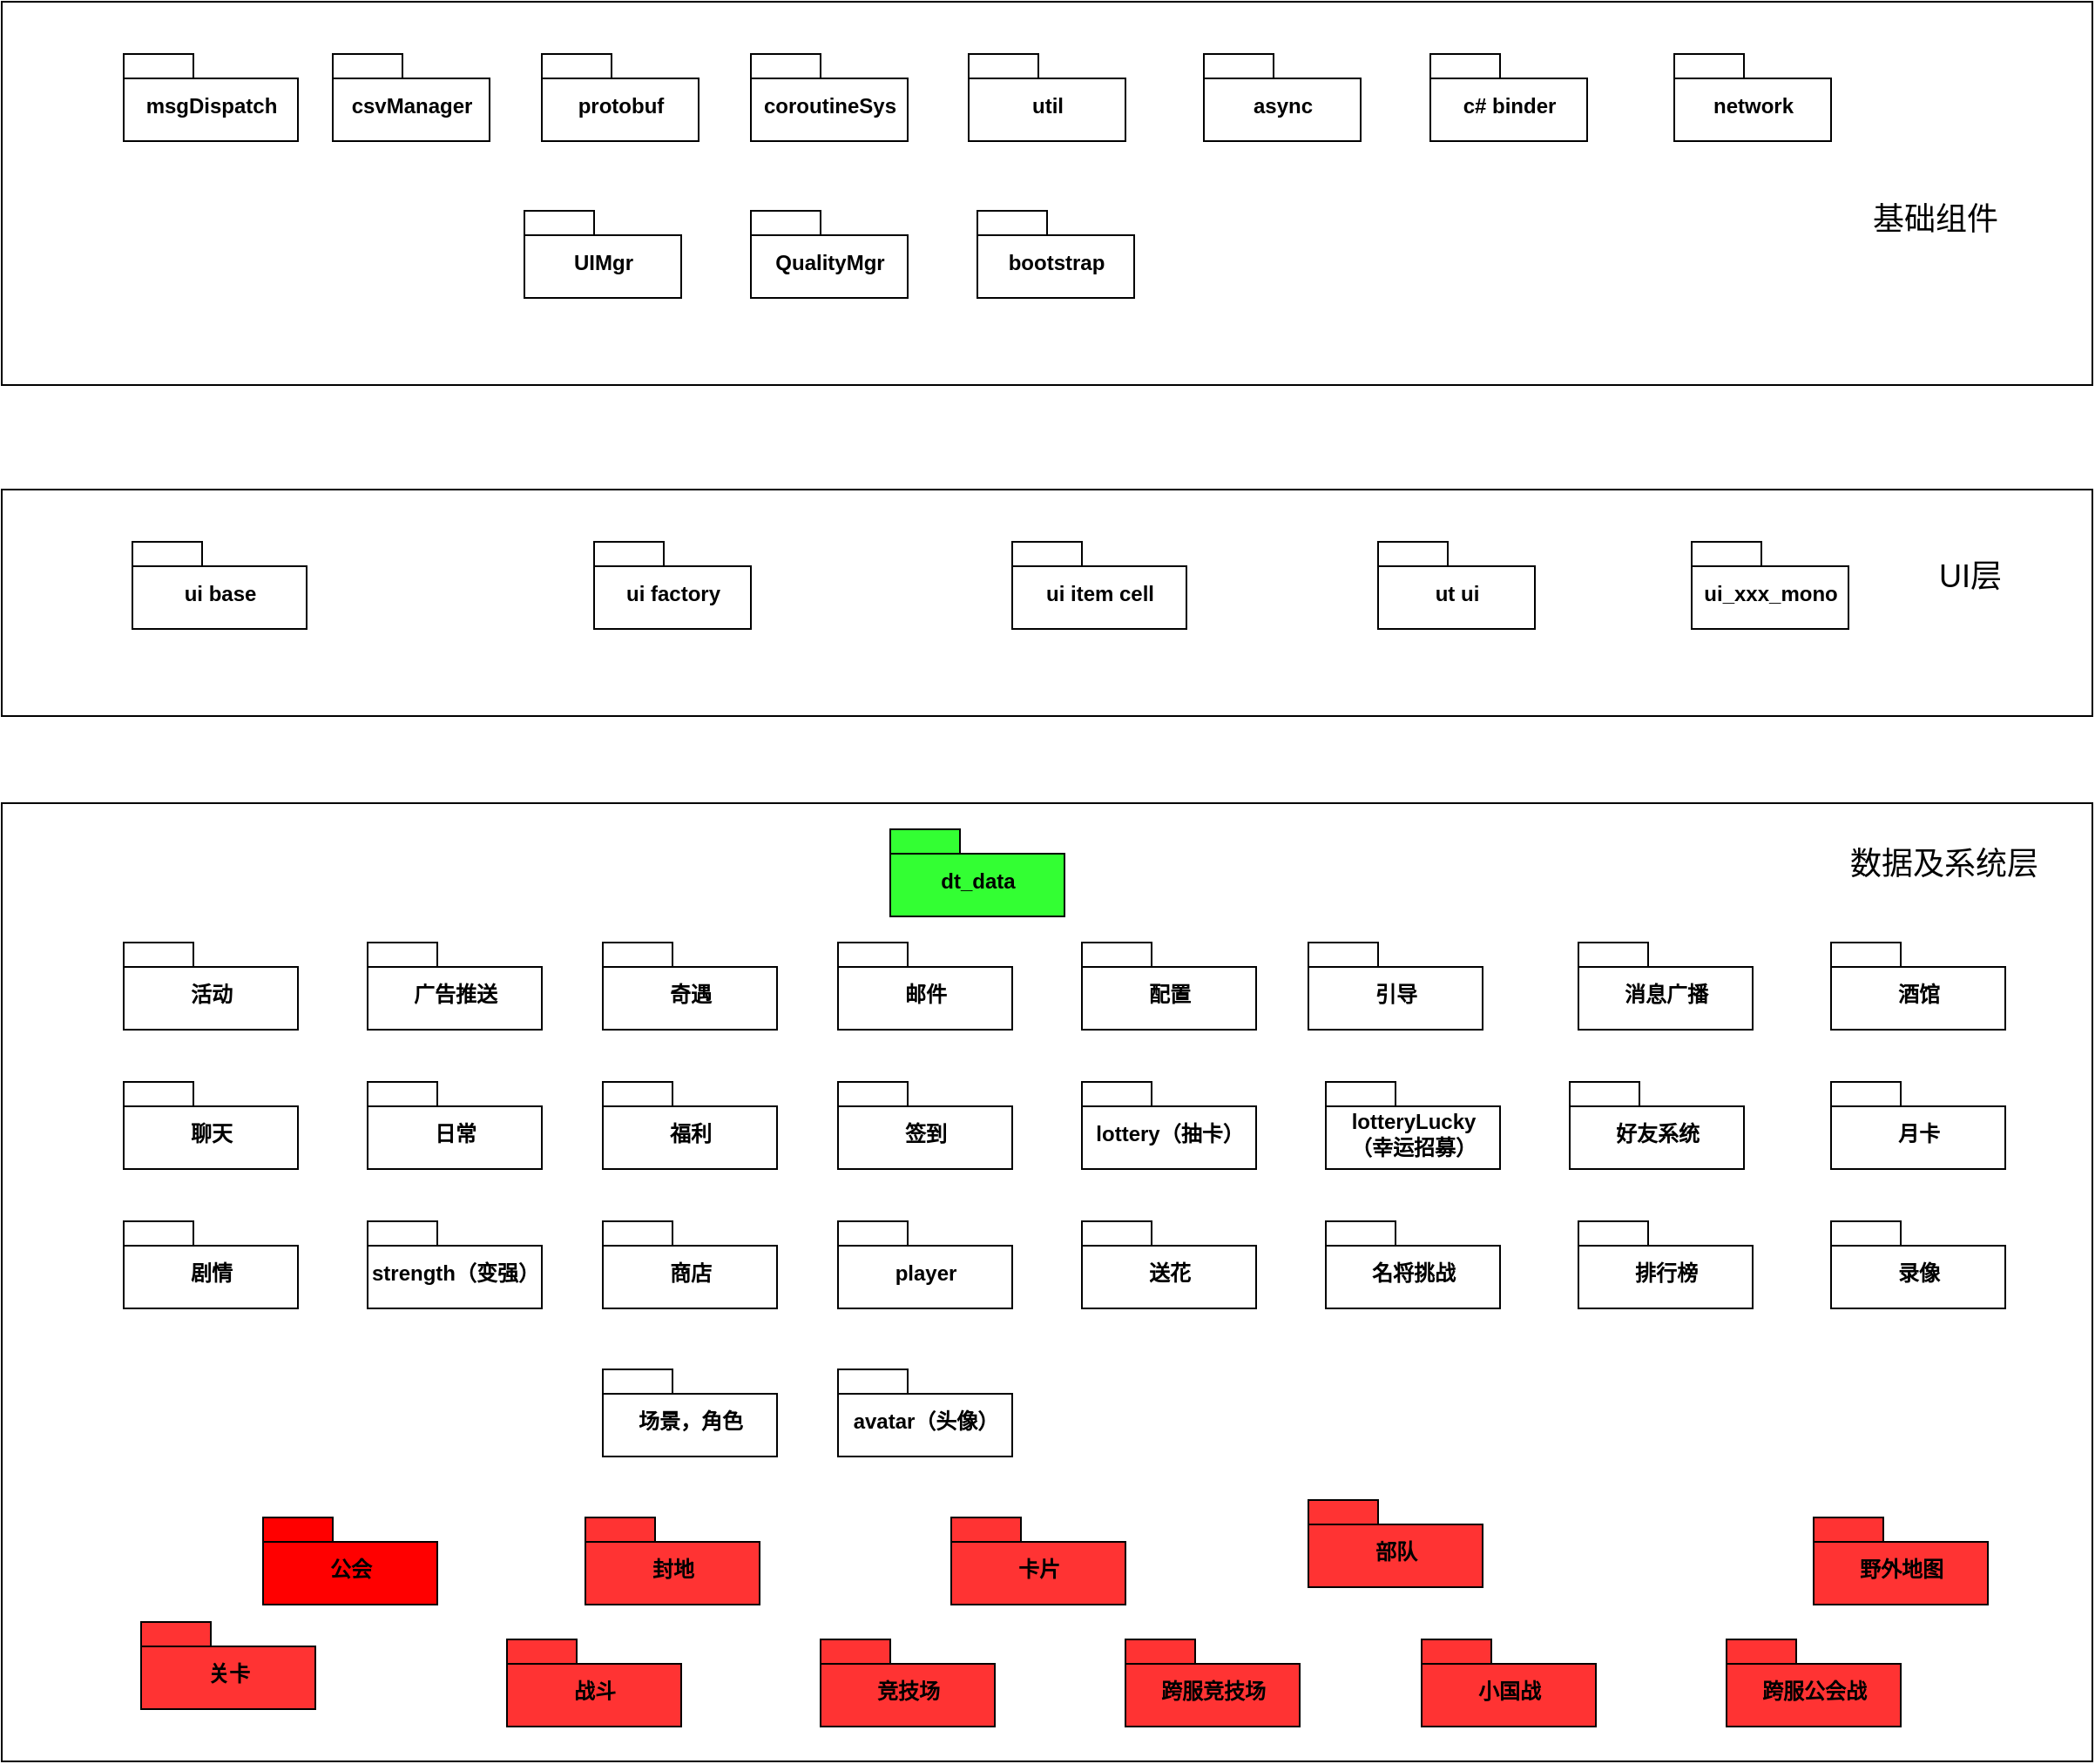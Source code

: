 <mxfile version="10.6.9" type="github"><diagram id="sm2qS4YOltwAFcUv_LiI" name="Page-1"><mxGraphModel dx="1394" dy="796" grid="1" gridSize="10" guides="1" tooltips="1" connect="1" arrows="1" fold="1" page="1" pageScale="1" pageWidth="1100" pageHeight="850" math="0" shadow="0"><root><mxCell id="0"/><mxCell id="1" parent="0"/><mxCell id="aeJJBFS_MYMTeNOkO-Ge-1" value="" style="rounded=0;whiteSpace=wrap;html=1;" parent="1" vertex="1"><mxGeometry x="20" y="20" width="1200" height="220" as="geometry"/></mxCell><mxCell id="aeJJBFS_MYMTeNOkO-Ge-2" value="msgDispatch" style="shape=folder;fontStyle=1;spacingTop=10;tabWidth=40;tabHeight=14;tabPosition=left;html=1;" parent="1" vertex="1"><mxGeometry x="90" y="50" width="100" height="50" as="geometry"/></mxCell><mxCell id="aeJJBFS_MYMTeNOkO-Ge-3" value="csvManager" style="shape=folder;fontStyle=1;spacingTop=10;tabWidth=40;tabHeight=14;tabPosition=left;html=1;" parent="1" vertex="1"><mxGeometry x="210" y="50" width="90" height="50" as="geometry"/></mxCell><mxCell id="aeJJBFS_MYMTeNOkO-Ge-4" value="protobuf" style="shape=folder;fontStyle=1;spacingTop=10;tabWidth=40;tabHeight=14;tabPosition=left;html=1;" parent="1" vertex="1"><mxGeometry x="330" y="50" width="90" height="50" as="geometry"/></mxCell><mxCell id="aeJJBFS_MYMTeNOkO-Ge-5" value="bootstrap" style="shape=folder;fontStyle=1;spacingTop=10;tabWidth=40;tabHeight=14;tabPosition=left;html=1;" parent="1" vertex="1"><mxGeometry x="580" y="140" width="90" height="50" as="geometry"/></mxCell><mxCell id="aeJJBFS_MYMTeNOkO-Ge-6" value="coroutineSys" style="shape=folder;fontStyle=1;spacingTop=10;tabWidth=40;tabHeight=14;tabPosition=left;html=1;" parent="1" vertex="1"><mxGeometry x="450" y="50" width="90" height="50" as="geometry"/></mxCell><mxCell id="aeJJBFS_MYMTeNOkO-Ge-7" value="util" style="shape=folder;fontStyle=1;spacingTop=10;tabWidth=40;tabHeight=14;tabPosition=left;html=1;" parent="1" vertex="1"><mxGeometry x="575" y="50" width="90" height="50" as="geometry"/></mxCell><mxCell id="aeJJBFS_MYMTeNOkO-Ge-8" value="QualityMgr" style="shape=folder;fontStyle=1;spacingTop=10;tabWidth=40;tabHeight=14;tabPosition=left;html=1;" parent="1" vertex="1"><mxGeometry x="450" y="140" width="90" height="50" as="geometry"/></mxCell><mxCell id="aeJJBFS_MYMTeNOkO-Ge-9" value="UIMgr" style="shape=folder;fontStyle=1;spacingTop=10;tabWidth=40;tabHeight=14;tabPosition=left;html=1;" parent="1" vertex="1"><mxGeometry x="320" y="140" width="90" height="50" as="geometry"/></mxCell><mxCell id="aeJJBFS_MYMTeNOkO-Ge-10" value="async" style="shape=folder;fontStyle=1;spacingTop=10;tabWidth=40;tabHeight=14;tabPosition=left;html=1;" parent="1" vertex="1"><mxGeometry x="710" y="50" width="90" height="50" as="geometry"/></mxCell><mxCell id="aeJJBFS_MYMTeNOkO-Ge-11" value="c# binder" style="shape=folder;fontStyle=1;spacingTop=10;tabWidth=40;tabHeight=14;tabPosition=left;html=1;" parent="1" vertex="1"><mxGeometry x="840" y="50" width="90" height="50" as="geometry"/></mxCell><mxCell id="aeJJBFS_MYMTeNOkO-Ge-12" value="" style="rounded=0;whiteSpace=wrap;html=1;" parent="1" vertex="1"><mxGeometry x="20" y="300" width="1200" height="130" as="geometry"/></mxCell><mxCell id="aeJJBFS_MYMTeNOkO-Ge-13" value="ui base" style="shape=folder;fontStyle=1;spacingTop=10;tabWidth=40;tabHeight=14;tabPosition=left;html=1;" parent="1" vertex="1"><mxGeometry x="95" y="330" width="100" height="50" as="geometry"/></mxCell><mxCell id="aeJJBFS_MYMTeNOkO-Ge-14" value="ui factory" style="shape=folder;fontStyle=1;spacingTop=10;tabWidth=40;tabHeight=14;tabPosition=left;html=1;" parent="1" vertex="1"><mxGeometry x="360" y="330" width="90" height="50" as="geometry"/></mxCell><mxCell id="aeJJBFS_MYMTeNOkO-Ge-15" value="ut ui" style="shape=folder;fontStyle=1;spacingTop=10;tabWidth=40;tabHeight=14;tabPosition=left;html=1;" parent="1" vertex="1"><mxGeometry x="810" y="330" width="90" height="50" as="geometry"/></mxCell><mxCell id="aeJJBFS_MYMTeNOkO-Ge-23" value="network" style="shape=folder;fontStyle=1;spacingTop=10;tabWidth=40;tabHeight=14;tabPosition=left;html=1;" parent="1" vertex="1"><mxGeometry x="980" y="50" width="90" height="50" as="geometry"/></mxCell><mxCell id="aeJJBFS_MYMTeNOkO-Ge-24" value="ui item cell" style="shape=folder;fontStyle=1;spacingTop=10;tabWidth=40;tabHeight=14;tabPosition=left;html=1;" parent="1" vertex="1"><mxGeometry x="600" y="330" width="100" height="50" as="geometry"/></mxCell><mxCell id="aeJJBFS_MYMTeNOkO-Ge-25" value="" style="rounded=0;whiteSpace=wrap;html=1;" parent="1" vertex="1"><mxGeometry x="20" y="480" width="1200" height="550" as="geometry"/></mxCell><mxCell id="aeJJBFS_MYMTeNOkO-Ge-26" value="dt_data&lt;br&gt;" style="shape=folder;fontStyle=1;spacingTop=10;tabWidth=40;tabHeight=14;tabPosition=left;html=1;fillColor=#33FF33;" parent="1" vertex="1"><mxGeometry x="530" y="495" width="100" height="50" as="geometry"/></mxCell><mxCell id="aeJJBFS_MYMTeNOkO-Ge-30" value="活动&lt;br&gt;" style="shape=folder;fontStyle=1;spacingTop=10;tabWidth=40;tabHeight=14;tabPosition=left;html=1;" parent="1" vertex="1"><mxGeometry x="90" y="560" width="100" height="50" as="geometry"/></mxCell><mxCell id="aeJJBFS_MYMTeNOkO-Ge-31" value="广告推送" style="shape=folder;fontStyle=1;spacingTop=10;tabWidth=40;tabHeight=14;tabPosition=left;html=1;" parent="1" vertex="1"><mxGeometry x="230" y="560" width="100" height="50" as="geometry"/></mxCell><mxCell id="aeJJBFS_MYMTeNOkO-Ge-32" value="奇遇" style="shape=folder;fontStyle=1;spacingTop=10;tabWidth=40;tabHeight=14;tabPosition=left;html=1;" parent="1" vertex="1"><mxGeometry x="365" y="560" width="100" height="50" as="geometry"/></mxCell><mxCell id="aeJJBFS_MYMTeNOkO-Ge-33" value="邮件" style="shape=folder;fontStyle=1;spacingTop=10;tabWidth=40;tabHeight=14;tabPosition=left;html=1;" parent="1" vertex="1"><mxGeometry x="500" y="560" width="100" height="50" as="geometry"/></mxCell><mxCell id="aeJJBFS_MYMTeNOkO-Ge-34" value="配置" style="shape=folder;fontStyle=1;spacingTop=10;tabWidth=40;tabHeight=14;tabPosition=left;html=1;" parent="1" vertex="1"><mxGeometry x="640" y="560" width="100" height="50" as="geometry"/></mxCell><mxCell id="aeJJBFS_MYMTeNOkO-Ge-35" value="avatar（头像）" style="shape=folder;fontStyle=1;spacingTop=10;tabWidth=40;tabHeight=14;tabPosition=left;html=1;" parent="1" vertex="1"><mxGeometry x="500" y="805" width="100" height="50" as="geometry"/></mxCell><mxCell id="aeJJBFS_MYMTeNOkO-Ge-36" value="战斗" style="shape=folder;fontStyle=1;spacingTop=10;tabWidth=40;tabHeight=14;tabPosition=left;html=1;fillColor=#FF3333;" parent="1" vertex="1"><mxGeometry x="310" y="960" width="100" height="50" as="geometry"/></mxCell><mxCell id="aeJJBFS_MYMTeNOkO-Ge-37" value="消息广播" style="shape=folder;fontStyle=1;spacingTop=10;tabWidth=40;tabHeight=14;tabPosition=left;html=1;" parent="1" vertex="1"><mxGeometry x="925" y="560" width="100" height="50" as="geometry"/></mxCell><mxCell id="aeJJBFS_MYMTeNOkO-Ge-38" value="部队" style="shape=folder;fontStyle=1;spacingTop=10;tabWidth=40;tabHeight=14;tabPosition=left;html=1;fillColor=#FF3333;" parent="1" vertex="1"><mxGeometry x="770" y="880" width="100" height="50" as="geometry"/></mxCell><mxCell id="aeJJBFS_MYMTeNOkO-Ge-39" value="卡片" style="shape=folder;fontStyle=1;spacingTop=10;tabWidth=40;tabHeight=14;tabPosition=left;html=1;fillColor=#FF3333;" parent="1" vertex="1"><mxGeometry x="565" y="890" width="100" height="50" as="geometry"/></mxCell><mxCell id="aeJJBFS_MYMTeNOkO-Ge-40" value="聊天" style="shape=folder;fontStyle=1;spacingTop=10;tabWidth=40;tabHeight=14;tabPosition=left;html=1;" parent="1" vertex="1"><mxGeometry x="90" y="640" width="100" height="50" as="geometry"/></mxCell><mxCell id="aeJJBFS_MYMTeNOkO-Ge-41" value="日常" style="shape=folder;fontStyle=1;spacingTop=10;tabWidth=40;tabHeight=14;tabPosition=left;html=1;" parent="1" vertex="1"><mxGeometry x="230" y="640" width="100" height="50" as="geometry"/></mxCell><mxCell id="aeJJBFS_MYMTeNOkO-Ge-42" value="福利" style="shape=folder;fontStyle=1;spacingTop=10;tabWidth=40;tabHeight=14;tabPosition=left;html=1;" parent="1" vertex="1"><mxGeometry x="365" y="640" width="100" height="50" as="geometry"/></mxCell><mxCell id="aeJJBFS_MYMTeNOkO-Ge-43" value="签到" style="shape=folder;fontStyle=1;spacingTop=10;tabWidth=40;tabHeight=14;tabPosition=left;html=1;" parent="1" vertex="1"><mxGeometry x="500" y="640" width="100" height="50" as="geometry"/></mxCell><mxCell id="aeJJBFS_MYMTeNOkO-Ge-44" value="lottery（抽卡）" style="shape=folder;fontStyle=1;spacingTop=10;tabWidth=40;tabHeight=14;tabPosition=left;html=1;" parent="1" vertex="1"><mxGeometry x="640" y="640" width="100" height="50" as="geometry"/></mxCell><mxCell id="aeJJBFS_MYMTeNOkO-Ge-45" value="lotteryLucky&lt;br&gt;（幸运招募）" style="shape=folder;fontStyle=1;spacingTop=10;tabWidth=40;tabHeight=14;tabPosition=left;html=1;" parent="1" vertex="1"><mxGeometry x="780" y="640" width="100" height="50" as="geometry"/></mxCell><mxCell id="aeJJBFS_MYMTeNOkO-Ge-46" value="关卡" style="shape=folder;fontStyle=1;spacingTop=10;tabWidth=40;tabHeight=14;tabPosition=left;html=1;fillColor=#FF3333;" parent="1" vertex="1"><mxGeometry x="100" y="950" width="100" height="50" as="geometry"/></mxCell><mxCell id="aeJJBFS_MYMTeNOkO-Ge-47" value="月卡" style="shape=folder;fontStyle=1;spacingTop=10;tabWidth=40;tabHeight=14;tabPosition=left;html=1;" parent="1" vertex="1"><mxGeometry x="1070" y="640" width="100" height="50" as="geometry"/></mxCell><mxCell id="aeJJBFS_MYMTeNOkO-Ge-48" value="公会" style="shape=folder;fontStyle=1;spacingTop=10;tabWidth=40;tabHeight=14;tabPosition=left;html=1;fillColor=#FF0000;" parent="1" vertex="1"><mxGeometry x="170" y="890" width="100" height="50" as="geometry"/></mxCell><mxCell id="aeJJBFS_MYMTeNOkO-Ge-49" value="封地" style="shape=folder;fontStyle=1;spacingTop=10;tabWidth=40;tabHeight=14;tabPosition=left;html=1;fillColor=#FF3333;" parent="1" vertex="1"><mxGeometry x="355" y="890" width="100" height="50" as="geometry"/></mxCell><mxCell id="aeJJBFS_MYMTeNOkO-Ge-50" value="好友系统&lt;br&gt;" style="shape=folder;fontStyle=1;spacingTop=10;tabWidth=40;tabHeight=14;tabPosition=left;html=1;" parent="1" vertex="1"><mxGeometry x="920" y="640" width="100" height="50" as="geometry"/></mxCell><mxCell id="aeJJBFS_MYMTeNOkO-Ge-51" value="野外地图" style="shape=folder;fontStyle=1;spacingTop=10;tabWidth=40;tabHeight=14;tabPosition=left;html=1;fillColor=#FF3333;" parent="1" vertex="1"><mxGeometry x="1060" y="890" width="100" height="50" as="geometry"/></mxCell><mxCell id="aeJJBFS_MYMTeNOkO-Ge-52" value="竞技场" style="shape=folder;fontStyle=1;spacingTop=10;tabWidth=40;tabHeight=14;tabPosition=left;html=1;fillColor=#FF3333;" parent="1" vertex="1"><mxGeometry x="490" y="960" width="100" height="50" as="geometry"/></mxCell><mxCell id="aeJJBFS_MYMTeNOkO-Ge-53" value="酒馆" style="shape=folder;fontStyle=1;spacingTop=10;tabWidth=40;tabHeight=14;tabPosition=left;html=1;" parent="1" vertex="1"><mxGeometry x="1070" y="560" width="100" height="50" as="geometry"/></mxCell><mxCell id="aeJJBFS_MYMTeNOkO-Ge-54" value="剧情" style="shape=folder;fontStyle=1;spacingTop=10;tabWidth=40;tabHeight=14;tabPosition=left;html=1;" parent="1" vertex="1"><mxGeometry x="90" y="720" width="100" height="50" as="geometry"/></mxCell><mxCell id="aeJJBFS_MYMTeNOkO-Ge-55" value="strength（变强）" style="shape=folder;fontStyle=1;spacingTop=10;tabWidth=40;tabHeight=14;tabPosition=left;html=1;" parent="1" vertex="1"><mxGeometry x="230" y="720" width="100" height="50" as="geometry"/></mxCell><mxCell id="aeJJBFS_MYMTeNOkO-Ge-56" value="名将挑战" style="shape=folder;fontStyle=1;spacingTop=10;tabWidth=40;tabHeight=14;tabPosition=left;html=1;" parent="1" vertex="1"><mxGeometry x="780" y="720" width="100" height="50" as="geometry"/></mxCell><mxCell id="aeJJBFS_MYMTeNOkO-Ge-57" value="player" style="shape=folder;fontStyle=1;spacingTop=10;tabWidth=40;tabHeight=14;tabPosition=left;html=1;" parent="1" vertex="1"><mxGeometry x="500" y="720" width="100" height="50" as="geometry"/></mxCell><mxCell id="aeJJBFS_MYMTeNOkO-Ge-58" value="送花" style="shape=folder;fontStyle=1;spacingTop=10;tabWidth=40;tabHeight=14;tabPosition=left;html=1;" parent="1" vertex="1"><mxGeometry x="640" y="720" width="100" height="50" as="geometry"/></mxCell><mxCell id="aeJJBFS_MYMTeNOkO-Ge-60" value="引导" style="shape=folder;fontStyle=1;spacingTop=10;tabWidth=40;tabHeight=14;tabPosition=left;html=1;" parent="1" vertex="1"><mxGeometry x="770" y="560" width="100" height="50" as="geometry"/></mxCell><mxCell id="aeJJBFS_MYMTeNOkO-Ge-61" value="商店" style="shape=folder;fontStyle=1;spacingTop=10;tabWidth=40;tabHeight=14;tabPosition=left;html=1;" parent="1" vertex="1"><mxGeometry x="365" y="720" width="100" height="50" as="geometry"/></mxCell><mxCell id="aeJJBFS_MYMTeNOkO-Ge-62" value="排行榜" style="shape=folder;fontStyle=1;spacingTop=10;tabWidth=40;tabHeight=14;tabPosition=left;html=1;" parent="1" vertex="1"><mxGeometry x="925" y="720" width="100" height="50" as="geometry"/></mxCell><mxCell id="aeJJBFS_MYMTeNOkO-Ge-63" value="小国战" style="shape=folder;fontStyle=1;spacingTop=10;tabWidth=40;tabHeight=14;tabPosition=left;html=1;fillColor=#FF3333;" parent="1" vertex="1"><mxGeometry x="835" y="960" width="100" height="50" as="geometry"/></mxCell><mxCell id="aeJJBFS_MYMTeNOkO-Ge-64" value="跨服公会战" style="shape=folder;fontStyle=1;spacingTop=10;tabWidth=40;tabHeight=14;tabPosition=left;html=1;fillColor=#FF3333;" parent="1" vertex="1"><mxGeometry x="1010" y="960" width="100" height="50" as="geometry"/></mxCell><mxCell id="aeJJBFS_MYMTeNOkO-Ge-65" value="录像" style="shape=folder;fontStyle=1;spacingTop=10;tabWidth=40;tabHeight=14;tabPosition=left;html=1;" parent="1" vertex="1"><mxGeometry x="1070" y="720" width="100" height="50" as="geometry"/></mxCell><mxCell id="aeJJBFS_MYMTeNOkO-Ge-66" value="跨服竞技场" style="shape=folder;fontStyle=1;spacingTop=10;tabWidth=40;tabHeight=14;tabPosition=left;html=1;fillColor=#FF3333;" parent="1" vertex="1"><mxGeometry x="665" y="960" width="100" height="50" as="geometry"/></mxCell><mxCell id="aeJJBFS_MYMTeNOkO-Ge-68" value="场景，角色" style="shape=folder;fontStyle=1;spacingTop=10;tabWidth=40;tabHeight=14;tabPosition=left;html=1;" parent="1" vertex="1"><mxGeometry x="365" y="805" width="100" height="50" as="geometry"/></mxCell><mxCell id="BPB3upv9RETrhcdS6dBV-2" value="&lt;font style=&quot;font-size: 18px&quot;&gt;基础组件&lt;/font&gt;" style="text;html=1;strokeColor=none;fillColor=none;align=center;verticalAlign=middle;whiteSpace=wrap;rounded=0;" vertex="1" parent="1"><mxGeometry x="1070" y="125" width="120" height="40" as="geometry"/></mxCell><mxCell id="BPB3upv9RETrhcdS6dBV-3" value="ui_xxx_mono" style="shape=folder;fontStyle=1;spacingTop=10;tabWidth=40;tabHeight=14;tabPosition=left;html=1;" vertex="1" parent="1"><mxGeometry x="990" y="330" width="90" height="50" as="geometry"/></mxCell><mxCell id="BPB3upv9RETrhcdS6dBV-4" value="&lt;font style=&quot;font-size: 18px&quot;&gt;UI层&lt;/font&gt;" style="text;html=1;strokeColor=none;fillColor=none;align=center;verticalAlign=middle;whiteSpace=wrap;rounded=0;" vertex="1" parent="1"><mxGeometry x="1090" y="330" width="120" height="40" as="geometry"/></mxCell><mxCell id="BPB3upv9RETrhcdS6dBV-5" value="&lt;font style=&quot;font-size: 18px&quot;&gt;数据及系统层&lt;/font&gt;" style="text;html=1;strokeColor=none;fillColor=none;align=center;verticalAlign=middle;whiteSpace=wrap;rounded=0;" vertex="1" parent="1"><mxGeometry x="1070" y="500" width="130" height="30" as="geometry"/></mxCell></root></mxGraphModel></diagram></mxfile>